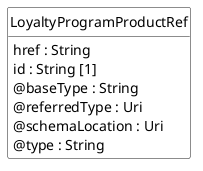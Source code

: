 @startuml
hide circle
hide methods
hide stereotype
show <<Enumeration>> stereotype
skinparam class {
   BackgroundColor<<Enumeration>> #E6F5F7
   BackgroundColor<<Ref>> #FFFFE0
   BackgroundColor<<Pivot>> #FFFFFFF
   BackgroundColor<<SimpleType>> #E2F0DA
   BackgroundColor #FCF2E3
}

class LoyaltyProgramProductRef <<Pivot>> {
    href : String
    id : String [1]
    @baseType : String
    @referredType : Uri
    @schemaLocation : Uri
    @type : String
}


@enduml
